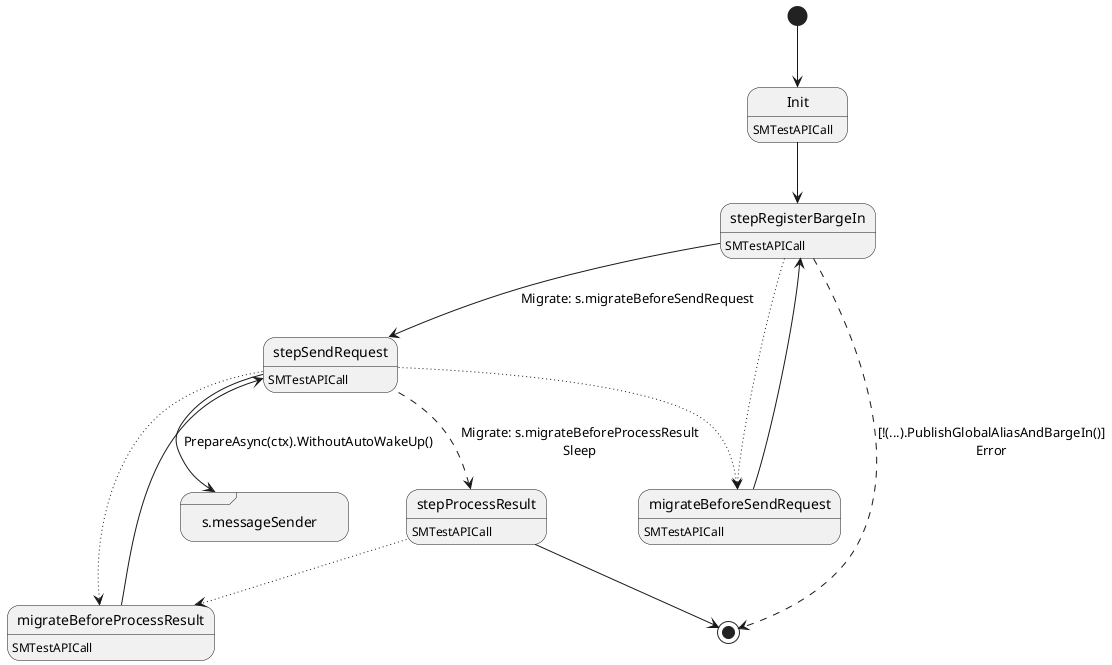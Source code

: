 @startuml
state "Init" as T00_S001
T00_S001 : SMTestAPICall
[*] --> T00_S001
T00_S001 --> T00_S002
state "migrateBeforeProcessResult" as T00_S006
T00_S006 : SMTestAPICall
T00_S006 --> T00_S004
state "migrateBeforeSendRequest" as T00_S003
T00_S003 : SMTestAPICall
T00_S003 --> T00_S002
state "s.messageSender" as T00_S005 <<sdlreceive>>
state "stepProcessResult" as T00_S007
T00_S007 : SMTestAPICall
T00_S007 --[dotted]> T00_S006
T00_S007 --> [*]
state "stepRegisterBargeIn" as T00_S002
T00_S002 : SMTestAPICall
T00_S002 --[dotted]> T00_S003
T00_S002 --[dashed]> [*] : [!(...).PublishGlobalAliasAndBargeIn()]\nError
T00_S002 --> T00_S004 : Migrate: s.migrateBeforeSendRequest
state "stepSendRequest" as T00_S004
T00_S004 : SMTestAPICall
T00_S004 --[dotted]> T00_S006
T00_S004 --[dotted]> T00_S003
T00_S004 --> T00_S005 : PrepareAsync(ctx).WithoutAutoWakeUp()
T00_S004 --[dashed]> T00_S007 : Migrate: s.migrateBeforeProcessResult\nSleep
@enduml
